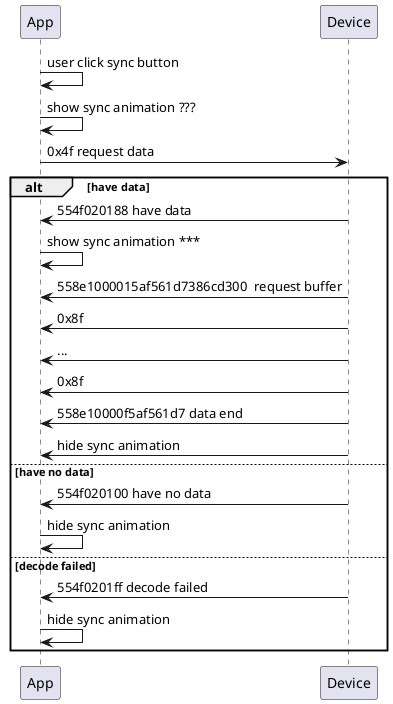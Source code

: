 @startuml
App -> App : user click sync button
App -> App: show sync animation ???
App -> Device: 0x4f request data

alt have data
    Device -> App: 554f020188 have data
    App -> App: show sync animation ***
    Device -> App: 558e1000015af561d7386cd300  request buffer
    Device -> App:0x8f
    Device -> App: ...
    Device -> App: 0x8f
    Device -> App: 558e10000f5af561d7 data end
    Device -> App:hide sync animation
else have no data
    Device -> App: 554f020100 have no data
    App -> App:hide sync animation
else decode failed
    Device -> App: 554f0201ff decode failed
    App -> App:hide sync animation
end
@enduml